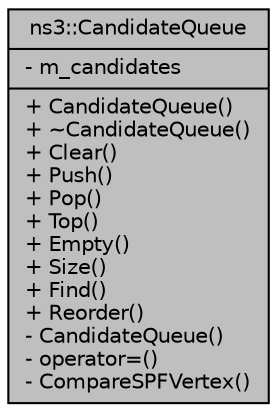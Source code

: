 digraph "ns3::CandidateQueue"
{
  edge [fontname="Helvetica",fontsize="10",labelfontname="Helvetica",labelfontsize="10"];
  node [fontname="Helvetica",fontsize="10",shape=record];
  Node1 [label="{ns3::CandidateQueue\n|- m_candidates\l|+ CandidateQueue()\l+ ~CandidateQueue()\l+ Clear()\l+ Push()\l+ Pop()\l+ Top()\l+ Empty()\l+ Size()\l+ Find()\l+ Reorder()\l- CandidateQueue()\l- operator=()\l- CompareSPFVertex()\l}",height=0.2,width=0.4,color="black", fillcolor="grey75", style="filled", fontcolor="black"];
}
